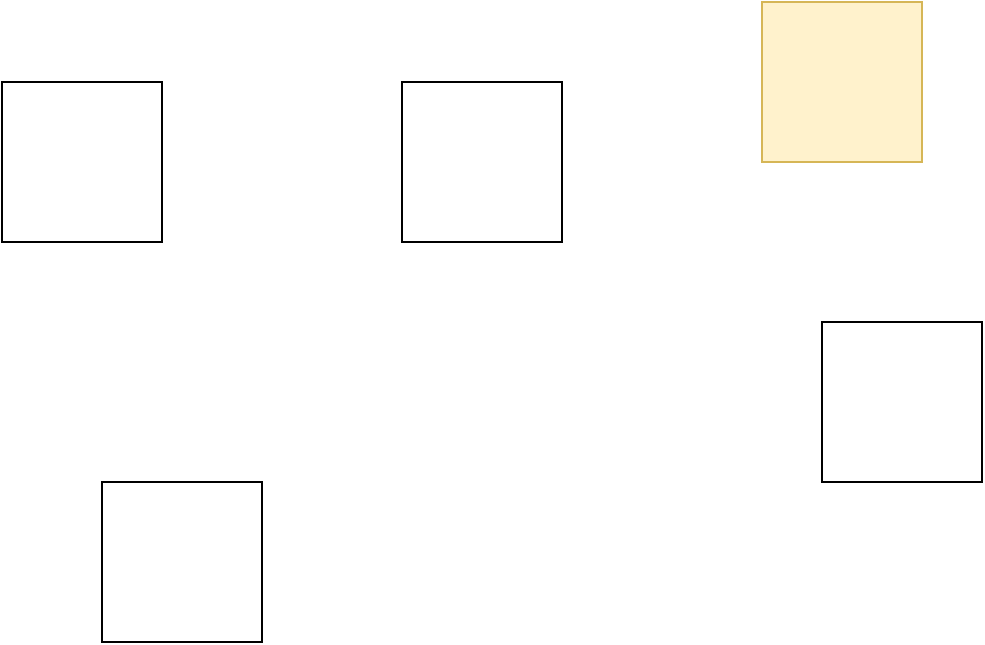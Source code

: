<mxfile version="17.4.6" type="github">
  <diagram id="rQxfGGPRiOw1MZwm1rkX" name="Page-1">
    <mxGraphModel dx="1422" dy="794" grid="1" gridSize="10" guides="1" tooltips="1" connect="1" arrows="1" fold="1" page="1" pageScale="1" pageWidth="1200" pageHeight="1920" math="0" shadow="0">
      <root>
        <mxCell id="0" />
        <mxCell id="1" parent="0" />
        <mxCell id="Is1xz_cja01nVxo3mf6A-1" value="" style="whiteSpace=wrap;html=1;aspect=fixed;" parent="1" vertex="1">
          <mxGeometry x="100" y="90" width="80" height="80" as="geometry" />
        </mxCell>
        <mxCell id="tbwLruYFZKSNGMeH2TF5-1" value="" style="whiteSpace=wrap;html=1;aspect=fixed;" parent="1" vertex="1">
          <mxGeometry x="300" y="90" width="80" height="80" as="geometry" />
        </mxCell>
        <mxCell id="tbwLruYFZKSNGMeH2TF5-2" value="" style="whiteSpace=wrap;html=1;aspect=fixed;" parent="1" vertex="1">
          <mxGeometry x="150" y="290" width="80" height="80" as="geometry" />
        </mxCell>
        <mxCell id="tbwLruYFZKSNGMeH2TF5-3" value="" style="whiteSpace=wrap;html=1;aspect=fixed;" parent="1" vertex="1">
          <mxGeometry x="510" y="210" width="80" height="80" as="geometry" />
        </mxCell>
        <mxCell id="tbwLruYFZKSNGMeH2TF5-4" value="" style="whiteSpace=wrap;html=1;aspect=fixed;fillColor=#fff2cc;strokeColor=#d6b656;" parent="1" vertex="1">
          <mxGeometry x="480" y="50" width="80" height="80" as="geometry" />
        </mxCell>
      </root>
    </mxGraphModel>
  </diagram>
</mxfile>
